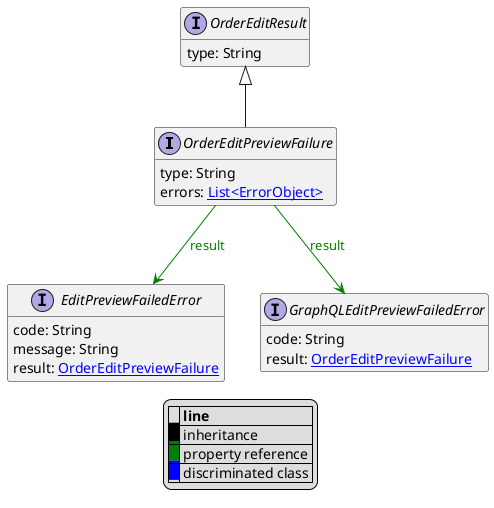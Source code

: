 @startuml

hide empty fields
hide empty methods
legend
|= |= line |
|<back:black>   </back>| inheritance |
|<back:green>   </back>| property reference |
|<back:blue>   </back>| discriminated class |
endlegend
interface OrderEditPreviewFailure [[OrderEditPreviewFailure.svg]] extends OrderEditResult {
    type: String
    errors: [[ErrorObject.svg List<ErrorObject>]]
}
interface OrderEditResult [[OrderEditResult.svg]]  {
    type: String
}


interface EditPreviewFailedError [[EditPreviewFailedError.svg]]  {
    code: String
    message: String
    result: [[OrderEditPreviewFailure.svg OrderEditPreviewFailure]]
}
interface GraphQLEditPreviewFailedError [[GraphQLEditPreviewFailedError.svg]]  {
    code: String
    result: [[OrderEditPreviewFailure.svg OrderEditPreviewFailure]]
}

OrderEditPreviewFailure --> EditPreviewFailedError #green;text:green : "result"
OrderEditPreviewFailure --> GraphQLEditPreviewFailedError #green;text:green : "result"
@enduml

